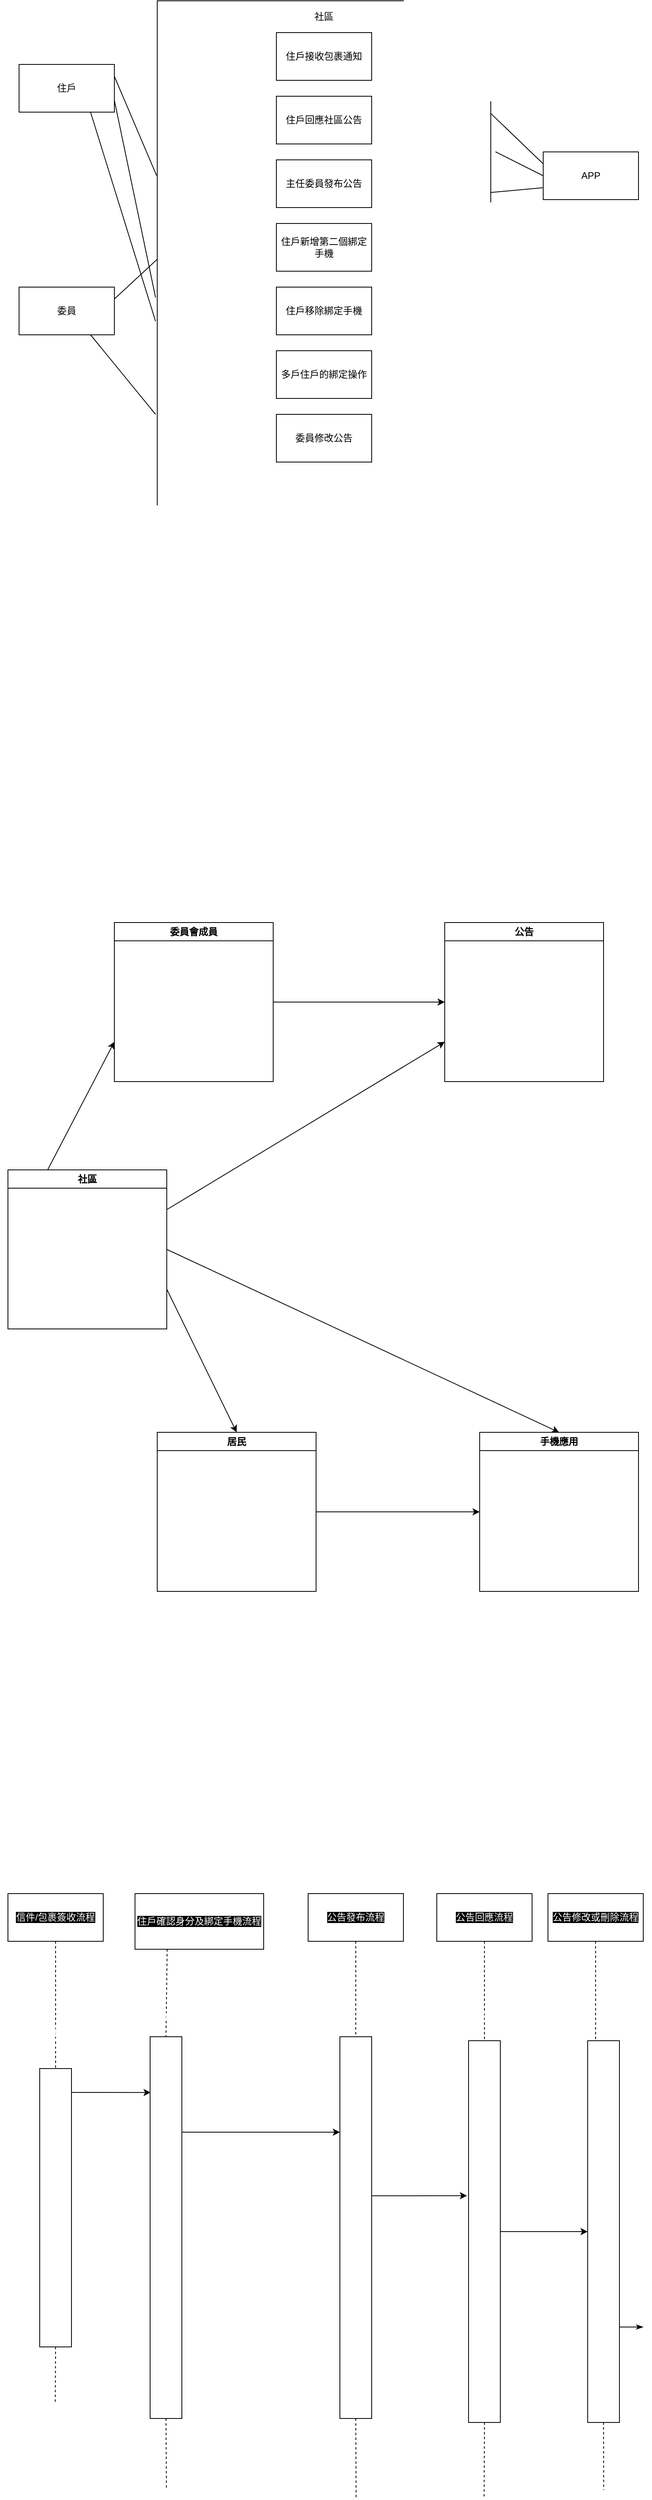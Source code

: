 <mxfile>
    <diagram id="5H4NplzKR3VxdiJyaBhM" name="第1頁">
        <mxGraphModel dx="721" dy="724" grid="1" gridSize="10" guides="1" tooltips="1" connect="1" arrows="1" fold="1" page="1" pageScale="1" pageWidth="827" pageHeight="1169" math="0" shadow="0">
            <root>
                <mxCell id="0"/>
                <mxCell id="1" parent="0"/>
                <mxCell id="9" value="" style="rounded=0;whiteSpace=wrap;html=1;" parent="1" vertex="1">
                    <mxGeometry x="198" y="10" width="420" height="650" as="geometry"/>
                </mxCell>
                <mxCell id="18" style="edgeStyle=none;html=1;exitX=1;exitY=0.25;exitDx=0;exitDy=0;entryX=-0.002;entryY=0.338;entryDx=0;entryDy=0;entryPerimeter=0;fontColor=#000000;endArrow=none;endFill=0;" edge="1" parent="1" source="2" target="9">
                    <mxGeometry relative="1" as="geometry"/>
                </mxCell>
                <mxCell id="19" style="edgeStyle=none;html=1;exitX=1;exitY=0.75;exitDx=0;exitDy=0;entryX=-0.005;entryY=0.574;entryDx=0;entryDy=0;entryPerimeter=0;fontColor=#000000;endArrow=none;endFill=0;" edge="1" parent="1" source="2" target="9">
                    <mxGeometry relative="1" as="geometry"/>
                </mxCell>
                <mxCell id="20" style="edgeStyle=none;html=1;exitX=0.75;exitY=1;exitDx=0;exitDy=0;entryX=-0.005;entryY=0.62;entryDx=0;entryDy=0;entryPerimeter=0;fontColor=#000000;endArrow=none;endFill=0;" edge="1" parent="1" source="2" target="9">
                    <mxGeometry relative="1" as="geometry"/>
                </mxCell>
                <mxCell id="2" value="住戶" style="rounded=0;whiteSpace=wrap;html=1;" parent="1" vertex="1">
                    <mxGeometry x="24" y="90" width="120" height="60" as="geometry"/>
                </mxCell>
                <mxCell id="21" style="edgeStyle=none;html=1;exitX=1;exitY=0.25;exitDx=0;exitDy=0;entryX=0;entryY=0.5;entryDx=0;entryDy=0;fontColor=#000000;endArrow=none;endFill=0;" edge="1" parent="1" source="3" target="9">
                    <mxGeometry relative="1" as="geometry"/>
                </mxCell>
                <mxCell id="22" style="edgeStyle=none;html=1;exitX=0.75;exitY=1;exitDx=0;exitDy=0;fontColor=#000000;endArrow=none;endFill=0;entryX=-0.005;entryY=0.8;entryDx=0;entryDy=0;entryPerimeter=0;" edge="1" parent="1" source="3" target="9">
                    <mxGeometry relative="1" as="geometry">
                        <mxPoint x="194" y="520" as="targetPoint"/>
                    </mxGeometry>
                </mxCell>
                <mxCell id="3" value="委員" style="rounded=0;whiteSpace=wrap;html=1;" parent="1" vertex="1">
                    <mxGeometry x="24" y="370" width="120" height="60" as="geometry"/>
                </mxCell>
                <mxCell id="6" value="&lt;span style=&quot;background-color: rgb(255, 255, 255);&quot;&gt;&lt;font color=&quot;#000000&quot;&gt;住戶移除綁定手機&lt;/font&gt;&lt;/span&gt;" style="rounded=0;whiteSpace=wrap;html=1;" parent="1" vertex="1">
                    <mxGeometry x="348" y="370" width="120" height="60" as="geometry"/>
                </mxCell>
                <mxCell id="7" value="&lt;span style=&quot;background-color: rgb(255, 255, 255);&quot;&gt;&lt;font color=&quot;#000000&quot;&gt;多戶住戶的綁定操作&lt;/font&gt;&lt;/span&gt;" style="rounded=0;whiteSpace=wrap;html=1;" parent="1" vertex="1">
                    <mxGeometry x="348" y="450" width="120" height="60" as="geometry"/>
                </mxCell>
                <mxCell id="8" value="&lt;font style=&quot;background-color: rgb(255, 255, 255);&quot; color=&quot;#000000&quot;&gt;委員修改公告&lt;/font&gt;" style="rounded=0;whiteSpace=wrap;html=1;" parent="1" vertex="1">
                    <mxGeometry x="348" y="530" width="120" height="60" as="geometry"/>
                </mxCell>
                <mxCell id="15" style="edgeStyle=none;html=1;exitX=0;exitY=0.25;exitDx=0;exitDy=0;fontColor=#000000;endArrow=none;endFill=0;entryX=1;entryY=0.218;entryDx=0;entryDy=0;entryPerimeter=0;" edge="1" parent="1" source="10" target="9">
                    <mxGeometry relative="1" as="geometry">
                        <mxPoint x="624" y="170" as="targetPoint"/>
                    </mxGeometry>
                </mxCell>
                <mxCell id="16" style="edgeStyle=none;html=1;exitX=0;exitY=0.5;exitDx=0;exitDy=0;entryX=1.014;entryY=0.292;entryDx=0;entryDy=0;entryPerimeter=0;fontColor=#000000;endArrow=none;endFill=0;" edge="1" parent="1" source="10" target="9">
                    <mxGeometry relative="1" as="geometry"/>
                </mxCell>
                <mxCell id="17" style="edgeStyle=none;html=1;exitX=0;exitY=0.75;exitDx=0;exitDy=0;entryX=0.998;entryY=0.371;entryDx=0;entryDy=0;entryPerimeter=0;fontColor=#000000;endArrow=none;endFill=0;" edge="1" parent="1" source="10" target="9">
                    <mxGeometry relative="1" as="geometry"/>
                </mxCell>
                <mxCell id="10" value="APP" style="rounded=0;whiteSpace=wrap;html=1;" parent="1" vertex="1">
                    <mxGeometry x="684" y="200" width="120" height="60" as="geometry"/>
                </mxCell>
                <mxCell id="11" value="&lt;font style=&quot;background-color: rgb(255, 255, 255);&quot; color=&quot;#000000&quot;&gt;住戶接收包裹通知&lt;/font&gt;" style="rounded=0;whiteSpace=wrap;html=1;" parent="1" vertex="1">
                    <mxGeometry x="348" y="50" width="120" height="60" as="geometry"/>
                </mxCell>
                <mxCell id="12" value="&lt;span style=&quot;background-color: rgb(255, 255, 255);&quot;&gt;&lt;font color=&quot;#000000&quot;&gt;住戶回應社區公告&lt;/font&gt;&lt;/span&gt;" style="rounded=0;whiteSpace=wrap;html=1;" parent="1" vertex="1">
                    <mxGeometry x="348" y="130" width="120" height="60" as="geometry"/>
                </mxCell>
                <mxCell id="13" value="&lt;span style=&quot;background-color: rgb(255, 255, 255);&quot;&gt;&lt;font color=&quot;#000000&quot;&gt;主任委員發布公告&lt;/font&gt;&lt;/span&gt;" style="rounded=0;whiteSpace=wrap;html=1;" parent="1" vertex="1">
                    <mxGeometry x="348" y="210" width="120" height="60" as="geometry"/>
                </mxCell>
                <mxCell id="14" value="&lt;span style=&quot;background-color: rgb(255, 255, 255);&quot;&gt;&lt;font color=&quot;#000000&quot;&gt;住戶新增第二個綁定手機&lt;/font&gt;&lt;/span&gt;" style="rounded=0;whiteSpace=wrap;html=1;" parent="1" vertex="1">
                    <mxGeometry x="348" y="290" width="120" height="60" as="geometry"/>
                </mxCell>
                <mxCell id="23" value="社區" style="rounded=0;whiteSpace=wrap;html=1;labelBackgroundColor=#FFFFFF;fontColor=#000000;fillColor=default;strokeColor=none;" vertex="1" parent="1">
                    <mxGeometry x="388" y="20" width="40" height="20" as="geometry"/>
                </mxCell>
                <mxCell id="40" style="edgeStyle=none;html=1;exitX=1;exitY=0.5;exitDx=0;exitDy=0;entryX=0;entryY=0.5;entryDx=0;entryDy=0;fontColor=#FFFFFF;endArrow=classic;endFill=1;" edge="1" parent="1" source="25" target="29">
                    <mxGeometry relative="1" as="geometry"/>
                </mxCell>
                <mxCell id="25" value="委員會成員" style="swimlane;whiteSpace=wrap;html=1;labelBackgroundColor=#FFFFFF;fontColor=#000000;fillColor=default;" vertex="1" parent="1">
                    <mxGeometry x="144" y="1169" width="200" height="200" as="geometry"/>
                </mxCell>
                <mxCell id="26" value="&lt;font color=&quot;#ffffff&quot;&gt;有姓名和職位&lt;br&gt;&lt;br&gt;&lt;br&gt;編輯和刪除公告&lt;/font&gt;" style="text;html=1;align=center;verticalAlign=middle;resizable=0;points=[];autosize=1;strokeColor=none;fillColor=none;fontColor=#000000;" vertex="1" parent="25">
                    <mxGeometry x="45" y="65" width="110" height="70" as="geometry"/>
                </mxCell>
                <mxCell id="29" value="公告" style="swimlane;whiteSpace=wrap;html=1;labelBackgroundColor=#FFFFFF;fontColor=#000000;fillColor=default;" vertex="1" parent="1">
                    <mxGeometry x="560" y="1169" width="200" height="200" as="geometry"/>
                </mxCell>
                <mxCell id="30" value="&lt;font color=&quot;#ffffff&quot;&gt;內容和回應列表&lt;br&gt;&lt;br&gt;委員會成員才能&lt;br&gt;創建、編輯和刪除公告&lt;br&gt;&lt;br&gt;&lt;/font&gt;" style="text;html=1;align=center;verticalAlign=middle;resizable=0;points=[];autosize=1;strokeColor=none;fillColor=none;fontColor=#000000;" vertex="1" parent="29">
                    <mxGeometry x="30" y="55" width="140" height="90" as="geometry"/>
                </mxCell>
                <mxCell id="39" style="edgeStyle=none;html=1;exitX=0.25;exitY=0;exitDx=0;exitDy=0;entryX=0;entryY=0.75;entryDx=0;entryDy=0;fontColor=#FFFFFF;endArrow=classic;endFill=1;" edge="1" parent="1" source="31" target="25">
                    <mxGeometry relative="1" as="geometry"/>
                </mxCell>
                <mxCell id="41" style="edgeStyle=none;html=1;exitX=1;exitY=0.25;exitDx=0;exitDy=0;entryX=0;entryY=0.75;entryDx=0;entryDy=0;fontColor=#FFFFFF;endArrow=classic;endFill=1;" edge="1" parent="1" source="31" target="29">
                    <mxGeometry relative="1" as="geometry"/>
                </mxCell>
                <mxCell id="42" style="edgeStyle=none;html=1;exitX=1;exitY=0.75;exitDx=0;exitDy=0;entryX=0.5;entryY=0;entryDx=0;entryDy=0;fontColor=#FFFFFF;endArrow=classic;endFill=1;" edge="1" parent="1" source="31" target="35">
                    <mxGeometry relative="1" as="geometry"/>
                </mxCell>
                <mxCell id="43" style="edgeStyle=none;html=1;exitX=1;exitY=0.5;exitDx=0;exitDy=0;entryX=0.5;entryY=0;entryDx=0;entryDy=0;fontColor=#FFFFFF;endArrow=classic;endFill=1;" edge="1" parent="1" source="31" target="37">
                    <mxGeometry relative="1" as="geometry"/>
                </mxCell>
                <mxCell id="31" value="社區" style="swimlane;whiteSpace=wrap;html=1;labelBackgroundColor=#FFFFFF;fontColor=#000000;fillColor=default;" vertex="1" parent="1">
                    <mxGeometry x="10" y="1480" width="200" height="200" as="geometry"/>
                </mxCell>
                <mxCell id="32" value="&lt;font color=&quot;#ffffff&quot;&gt;居民和公告可以接收包裹&lt;br&gt;查看、回應公告&lt;/font&gt;" style="text;html=1;align=center;verticalAlign=middle;resizable=0;points=[];autosize=1;strokeColor=none;fillColor=none;fontColor=#000000;" vertex="1" parent="31">
                    <mxGeometry x="20" y="80" width="160" height="40" as="geometry"/>
                </mxCell>
                <mxCell id="44" style="edgeStyle=none;html=1;exitX=1;exitY=0.5;exitDx=0;exitDy=0;entryX=0;entryY=0.5;entryDx=0;entryDy=0;fontColor=#FFFFFF;endArrow=classic;endFill=1;" edge="1" parent="1" source="35" target="37">
                    <mxGeometry relative="1" as="geometry"/>
                </mxCell>
                <mxCell id="35" value="居民" style="swimlane;whiteSpace=wrap;html=1;labelBackgroundColor=#FFFFFF;fontColor=#000000;fillColor=default;" vertex="1" parent="1">
                    <mxGeometry x="198" y="1810" width="200" height="200" as="geometry"/>
                </mxCell>
                <mxCell id="36" value="&lt;font color=&quot;#ffffff&quot;&gt;姓名&lt;br&gt;&lt;br&gt;綁定的手機應用列表&lt;/font&gt;" style="text;html=1;align=center;verticalAlign=middle;resizable=0;points=[];autosize=1;strokeColor=none;fillColor=none;fontColor=#000000;" vertex="1" parent="35">
                    <mxGeometry x="35" y="70" width="130" height="60" as="geometry"/>
                </mxCell>
                <mxCell id="37" value="手機應用" style="swimlane;whiteSpace=wrap;html=1;labelBackgroundColor=#FFFFFF;fontColor=#000000;fillColor=default;" vertex="1" parent="1">
                    <mxGeometry x="604" y="1810" width="200" height="200" as="geometry"/>
                </mxCell>
                <mxCell id="38" value="&lt;font color=&quot;#ffffff&quot;&gt;居民手機上的應用程序&lt;br&gt;&lt;br&gt;與特定居民關聯&lt;/font&gt;" style="text;html=1;align=center;verticalAlign=middle;resizable=0;points=[];autosize=1;strokeColor=none;fillColor=none;fontColor=#000000;" vertex="1" parent="37">
                    <mxGeometry x="30" y="70" width="140" height="60" as="geometry"/>
                </mxCell>
                <mxCell id="70" style="edgeStyle=none;html=1;exitX=0.5;exitY=1;exitDx=0;exitDy=0;entryX=0.5;entryY=0;entryDx=0;entryDy=0;fontSize=12;fontColor=#000000;endArrow=none;endFill=0;dashed=1;" edge="1" parent="1" source="46" target="50">
                    <mxGeometry relative="1" as="geometry"/>
                </mxCell>
                <mxCell id="46" value="&lt;font style=&quot;background-color: rgb(0, 0, 0);&quot;&gt;信件/包裹簽收流程&lt;/font&gt;" style="rounded=0;whiteSpace=wrap;html=1;labelBackgroundColor=#FFFFFF;fontColor=#FFFFFF;fillColor=default;" vertex="1" parent="1">
                    <mxGeometry x="10" y="2390" width="120" height="60" as="geometry"/>
                </mxCell>
                <mxCell id="71" style="edgeStyle=none;html=1;exitX=0.25;exitY=1;exitDx=0;exitDy=0;entryX=0.5;entryY=0;entryDx=0;entryDy=0;dashed=1;fontSize=12;fontColor=#000000;endArrow=none;endFill=0;" edge="1" parent="1" source="47" target="52">
                    <mxGeometry relative="1" as="geometry"/>
                </mxCell>
                <mxCell id="47" value="&lt;span style=&quot;background-color: rgb(0, 0, 0);&quot;&gt;住戶確認身分及綁定手機流程&lt;/span&gt;" style="rounded=0;whiteSpace=wrap;html=1;labelBackgroundColor=#FFFFFF;fontColor=#FFFFFF;fillColor=default;strokeColor=default;" vertex="1" parent="1">
                    <mxGeometry x="170" y="2390" width="162" height="70" as="geometry"/>
                </mxCell>
                <mxCell id="72" style="edgeStyle=none;html=1;exitX=0.5;exitY=1;exitDx=0;exitDy=0;entryX=0.5;entryY=0;entryDx=0;entryDy=0;dashed=1;fontSize=12;fontColor=#000000;endArrow=none;endFill=0;" edge="1" parent="1" source="48" target="51">
                    <mxGeometry relative="1" as="geometry"/>
                </mxCell>
                <mxCell id="48" value="&lt;span style=&quot;background-color: rgb(0, 0, 0);&quot;&gt;公告發布流程&lt;/span&gt;" style="rounded=0;whiteSpace=wrap;html=1;labelBackgroundColor=#FFFFFF;fontColor=#FFFFFF;fillColor=default;" vertex="1" parent="1">
                    <mxGeometry x="388" y="2390" width="120" height="60" as="geometry"/>
                </mxCell>
                <mxCell id="73" style="edgeStyle=none;html=1;exitX=0.5;exitY=1;exitDx=0;exitDy=0;entryX=0.5;entryY=0;entryDx=0;entryDy=0;dashed=1;fontSize=12;fontColor=#000000;endArrow=none;endFill=0;" edge="1" parent="1" source="49" target="53">
                    <mxGeometry relative="1" as="geometry"/>
                </mxCell>
                <mxCell id="49" value="&lt;span style=&quot;background-color: rgb(0, 0, 0);&quot;&gt;公告回應流程&lt;/span&gt;" style="rounded=0;whiteSpace=wrap;html=1;labelBackgroundColor=#FFFFFF;fontColor=#FFFFFF;fillColor=default;" vertex="1" parent="1">
                    <mxGeometry x="550" y="2390" width="120" height="60" as="geometry"/>
                </mxCell>
                <mxCell id="75" style="edgeStyle=none;html=1;exitX=0.5;exitY=1;exitDx=0;exitDy=0;dashed=1;fontSize=12;fontColor=#000000;endArrow=none;endFill=0;" edge="1" parent="1" source="50">
                    <mxGeometry relative="1" as="geometry">
                        <mxPoint x="69.588" y="3030" as="targetPoint"/>
                    </mxGeometry>
                </mxCell>
                <mxCell id="50" value="" style="rounded=0;whiteSpace=wrap;html=1;labelBackgroundColor=#FFFFFF;fontColor=#FFFFFF;fillColor=default;" vertex="1" parent="1">
                    <mxGeometry x="50" y="2610" width="40" height="350" as="geometry"/>
                </mxCell>
                <mxCell id="64" style="edgeStyle=none;html=1;exitX=1;exitY=0.25;exitDx=0;exitDy=0;entryX=0;entryY=0.25;entryDx=0;entryDy=0;fontColor=#000000;endArrow=classic;endFill=1;" edge="1" parent="1" source="52" target="51">
                    <mxGeometry relative="1" as="geometry"/>
                </mxCell>
                <mxCell id="76" style="edgeStyle=none;html=1;exitX=0.5;exitY=1;exitDx=0;exitDy=0;dashed=1;fontSize=12;fontColor=#000000;endArrow=none;endFill=0;" edge="1" parent="1" source="52">
                    <mxGeometry relative="1" as="geometry">
                        <mxPoint x="209.588" y="3140" as="targetPoint"/>
                    </mxGeometry>
                </mxCell>
                <mxCell id="52" value="" style="rounded=0;whiteSpace=wrap;html=1;labelBackgroundColor=#FFFFFF;fontColor=#FFFFFF;fillColor=default;" vertex="1" parent="1">
                    <mxGeometry x="189" y="2570" width="40" height="480" as="geometry"/>
                </mxCell>
                <mxCell id="66" style="edgeStyle=none;html=1;exitX=1;exitY=0.5;exitDx=0;exitDy=0;entryX=0;entryY=0.5;entryDx=0;entryDy=0;fontColor=#000000;endArrow=classic;endFill=1;" edge="1" parent="1" source="53" target="62">
                    <mxGeometry relative="1" as="geometry"/>
                </mxCell>
                <mxCell id="78" style="edgeStyle=none;html=1;exitX=0.5;exitY=1;exitDx=0;exitDy=0;dashed=1;fontSize=12;fontColor=#000000;endArrow=none;endFill=0;" edge="1" parent="1" source="53">
                    <mxGeometry relative="1" as="geometry">
                        <mxPoint x="609.588" y="3150" as="targetPoint"/>
                    </mxGeometry>
                </mxCell>
                <mxCell id="53" value="" style="rounded=0;whiteSpace=wrap;html=1;labelBackgroundColor=#FFFFFF;fontColor=#FFFFFF;fillColor=default;" vertex="1" parent="1">
                    <mxGeometry x="590" y="2575" width="40" height="480" as="geometry"/>
                </mxCell>
                <mxCell id="55" value="貨運公司送達包裹，&lt;br&gt;警衛簽收並通知住戶的過程" style="text;html=1;align=center;verticalAlign=middle;resizable=0;points=[];autosize=1;strokeColor=none;fillColor=none;fontColor=#FFFFFF;" vertex="1" parent="1">
                    <mxGeometry y="2550" width="170" height="40" as="geometry"/>
                </mxCell>
                <mxCell id="57" value="" style="edgeStyle=none;orthogonalLoop=1;jettySize=auto;html=1;fontColor=#FFFFFF;endArrow=classic;endFill=1;entryX=0.017;entryY=0.146;entryDx=0;entryDy=0;entryPerimeter=0;" edge="1" parent="1" target="52">
                    <mxGeometry width="80" relative="1" as="geometry">
                        <mxPoint x="90" y="2640" as="sourcePoint"/>
                        <mxPoint x="220" y="2640" as="targetPoint"/>
                        <Array as="points"/>
                    </mxGeometry>
                </mxCell>
                <mxCell id="58" value="&lt;font style=&quot;font-size: 12px;&quot;&gt;住戶在與警衛確認身分後，綁定手機到APP的過程&lt;/font&gt;" style="text;html=1;align=center;verticalAlign=middle;resizable=0;points=[];autosize=1;strokeColor=none;fillColor=none;fontColor=#FFFFFF;" vertex="1" parent="1">
                    <mxGeometry x="153" y="2530" width="290" height="30" as="geometry"/>
                </mxCell>
                <mxCell id="59" value="主任委員或各類主委發布公告的過程" style="text;html=1;align=center;verticalAlign=middle;resizable=0;points=[];autosize=1;strokeColor=none;fillColor=none;fontColor=#FFFFFF;" vertex="1" parent="1">
                    <mxGeometry x="443" y="2530" width="220" height="30" as="geometry"/>
                </mxCell>
                <mxCell id="60" value="貨運公司送達包裹，&lt;br&gt;警衛簽收並通知住戶的過程" style="text;html=1;align=center;verticalAlign=middle;resizable=0;points=[];autosize=1;strokeColor=none;fillColor=none;fontColor=#FFFFFF;" vertex="1" parent="1">
                    <mxGeometry x="650" y="2520" width="170" height="40" as="geometry"/>
                </mxCell>
                <mxCell id="74" style="edgeStyle=none;html=1;exitX=0.5;exitY=1;exitDx=0;exitDy=0;entryX=0.25;entryY=0;entryDx=0;entryDy=0;dashed=1;fontSize=12;fontColor=#000000;endArrow=none;endFill=0;" edge="1" parent="1" source="61" target="62">
                    <mxGeometry relative="1" as="geometry"/>
                </mxCell>
                <mxCell id="61" value="&lt;span style=&quot;background-color: rgb(0, 0, 0);&quot;&gt;公告修改或刪除流程&lt;/span&gt;" style="rounded=0;whiteSpace=wrap;html=1;labelBackgroundColor=#FFFFFF;fontColor=#FFFFFF;fillColor=default;" vertex="1" parent="1">
                    <mxGeometry x="690" y="2390" width="120" height="60" as="geometry"/>
                </mxCell>
                <mxCell id="79" style="edgeStyle=none;html=1;exitX=0.5;exitY=1;exitDx=0;exitDy=0;dashed=1;fontSize=12;fontColor=#000000;endArrow=none;endFill=0;" edge="1" parent="1" source="62">
                    <mxGeometry relative="1" as="geometry">
                        <mxPoint x="760.176" y="3140" as="targetPoint"/>
                    </mxGeometry>
                </mxCell>
                <mxCell id="80" style="edgeStyle=none;html=1;exitX=1;exitY=0.75;exitDx=0;exitDy=0;fontSize=12;fontColor=#000000;endArrow=classicThin;endFill=1;" edge="1" parent="1" source="62">
                    <mxGeometry relative="1" as="geometry">
                        <mxPoint x="810" y="2935" as="targetPoint"/>
                    </mxGeometry>
                </mxCell>
                <mxCell id="62" value="" style="rounded=0;whiteSpace=wrap;html=1;labelBackgroundColor=#FFFFFF;fontColor=#FFFFFF;fillColor=default;" vertex="1" parent="1">
                    <mxGeometry x="740" y="2575" width="40" height="480" as="geometry"/>
                </mxCell>
                <mxCell id="77" style="edgeStyle=none;html=1;exitX=0.5;exitY=1;exitDx=0;exitDy=0;dashed=1;fontSize=12;fontColor=#000000;endArrow=none;endFill=0;" edge="1" parent="1" source="51">
                    <mxGeometry relative="1" as="geometry">
                        <mxPoint x="448.412" y="3150" as="targetPoint"/>
                    </mxGeometry>
                </mxCell>
                <mxCell id="51" value="" style="rounded=0;whiteSpace=wrap;html=1;labelBackgroundColor=#FFFFFF;fontColor=#FFFFFF;fillColor=default;" vertex="1" parent="1">
                    <mxGeometry x="428" y="2570" width="40" height="480" as="geometry"/>
                </mxCell>
                <mxCell id="69" value="" style="edgeStyle=none;orthogonalLoop=1;jettySize=auto;html=1;fontColor=#000000;endArrow=classic;endFill=1;entryX=-0.05;entryY=0.406;entryDx=0;entryDy=0;entryPerimeter=0;" edge="1" parent="1" target="53">
                    <mxGeometry width="80" relative="1" as="geometry">
                        <mxPoint x="468" y="2770" as="sourcePoint"/>
                        <mxPoint x="548" y="2770" as="targetPoint"/>
                        <Array as="points"/>
                    </mxGeometry>
                </mxCell>
            </root>
        </mxGraphModel>
    </diagram>
</mxfile>